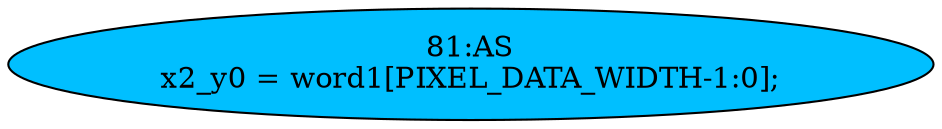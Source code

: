 strict digraph "" {
	node [label="\N"];
	"81:AS"	 [ast="<pyverilog.vparser.ast.Assign object at 0x7f3b5a80bb90>",
		def_var="['x2_y0']",
		fillcolor=deepskyblue,
		label="81:AS
x2_y0 = word1[PIXEL_DATA_WIDTH-1:0];",
		statements="[]",
		style=filled,
		typ=Assign,
		use_var="['word1']"];
}
